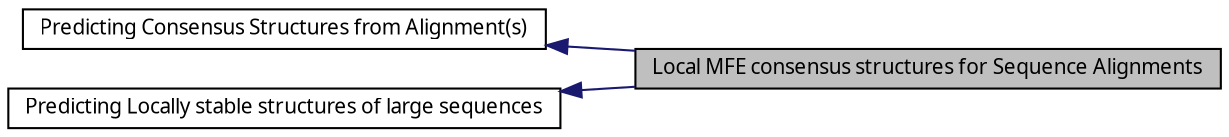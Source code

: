 digraph structs
{
  bgcolor="transparent";
  edge [fontname="FreeSans.ttf",fontsize=8,labelfontname="FreeSans.ttf",labelfontsize=8];
  node [fontname="FreeSans.ttf",fontsize=10,shape=record];
rankdir=LR;
  Node2 [label="Predicting Consensus Structures from Alignment(s)",height=0.2,width=0.4,color="black",URL="$group__consensus__fold.html"];
  Node1 [label="Predicting Locally stable structures of large sequences",height=0.2,width=0.4,color="black",URL="$group__local__fold.html"];
  Node0 [label="Local MFE consensus structures for Sequence Alignments",height=0.2,width=0.4,color="black", fillcolor="grey75", style="filled" fontcolor="black"];
  Node1->Node0 [shape=plaintext, color="midnightblue", dir="back", style="solid"];
  Node2->Node0 [shape=plaintext, color="midnightblue", dir="back", style="solid"];
}
